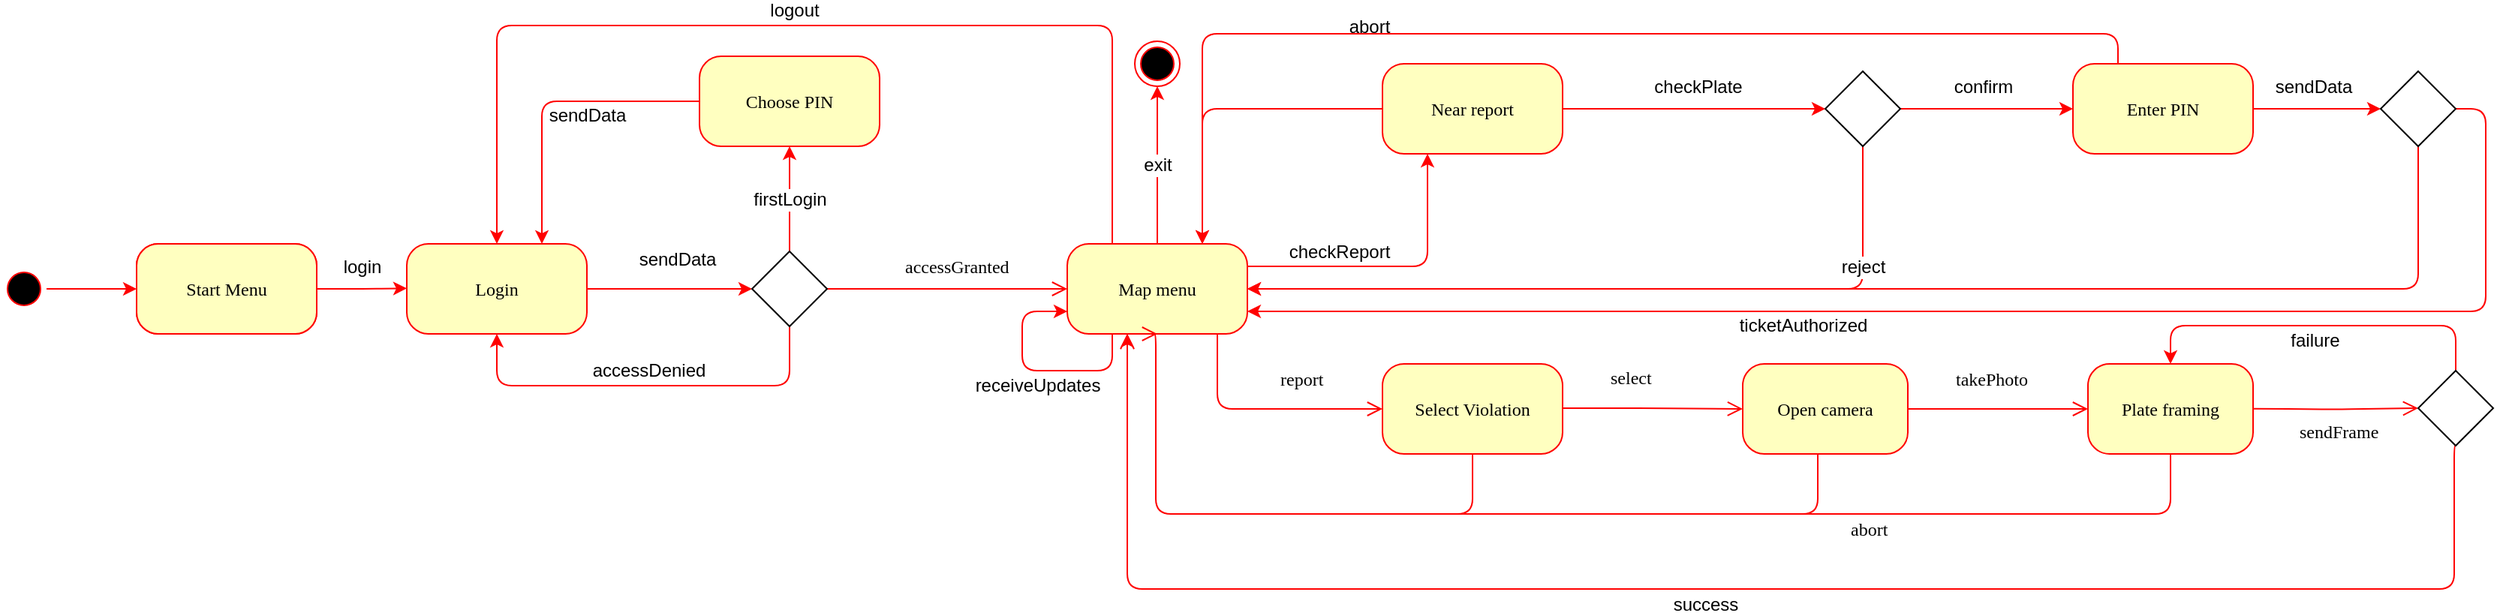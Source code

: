 <mxfile version="12.1.3" type="device" pages="1"><diagram name="Page-1" id="58cdce13-f638-feb5-8d6f-7d28b1aa9fa0"><mxGraphModel dx="768" dy="445" grid="1" gridSize="10" guides="1" tooltips="1" connect="1" arrows="1" fold="1" page="1" pageScale="1" pageWidth="1000" pageHeight="700" background="#ffffff" math="0" shadow="0"><root><mxCell id="0"/><mxCell id="1" parent="0"/><mxCell id="SwtA34O2e3LBedY_maEC-26" value="" style="endArrow=none;html=1;strokeColor=#FF0000;" parent="1" edge="1"><mxGeometry width="50" height="50" relative="1" as="geometry"><mxPoint x="1370" y="475.5" as="sourcePoint"/><mxPoint x="1625" y="425.5" as="targetPoint"/><Array as="points"><mxPoint x="1625" y="475.5"/></Array></mxGeometry></mxCell><mxCell id="SwtA34O2e3LBedY_maEC-9" value="" style="endArrow=none;html=1;strokeColor=#FF0000;" parent="1" edge="1"><mxGeometry width="50" height="50" relative="1" as="geometry"><mxPoint x="1150" y="475.5" as="sourcePoint"/><mxPoint x="1390" y="425.5" as="targetPoint"/><Array as="points"><mxPoint x="1390" y="475.5"/></Array></mxGeometry></mxCell><mxCell id="SwtA34O2e3LBedY_maEC-40" style="edgeStyle=orthogonalEdgeStyle;rounded=1;orthogonalLoop=1;jettySize=auto;html=1;exitX=0.5;exitY=0;exitDx=0;exitDy=0;entryX=0;entryY=0.5;entryDx=0;entryDy=0;strokeColor=#FF0000;fontSize=12;" parent="1" source="382b91b5511bd0f7-1" target="SwtA34O2e3LBedY_maEC-38" edge="1"><mxGeometry relative="1" as="geometry"/></mxCell><mxCell id="382b91b5511bd0f7-1" value="" style="ellipse;html=1;shape=startState;fillColor=#000000;strokeColor=#ff0000;rounded=1;shadow=0;comic=0;labelBackgroundColor=none;fontFamily=Verdana;fontSize=12;fontColor=#000000;align=center;direction=south;" parent="1" vertex="1"><mxGeometry x="180" y="310.5" width="30" height="30" as="geometry"/></mxCell><mxCell id="SwtA34O2e3LBedY_maEC-69" value="exit" style="edgeStyle=orthogonalEdgeStyle;rounded=1;orthogonalLoop=1;jettySize=auto;html=1;exitX=0.5;exitY=0;exitDx=0;exitDy=0;entryX=0.5;entryY=1;entryDx=0;entryDy=0;strokeColor=#FF0000;fontSize=12;fontColor=#000000;" parent="1" source="382b91b5511bd0f7-6" target="SwtA34O2e3LBedY_maEC-34" edge="1"><mxGeometry relative="1" as="geometry"/></mxCell><mxCell id="SwtA34O2e3LBedY_maEC-71" value="logout" style="edgeStyle=orthogonalEdgeStyle;rounded=1;orthogonalLoop=1;jettySize=auto;html=1;exitX=0.25;exitY=0;exitDx=0;exitDy=0;entryX=0.5;entryY=0;entryDx=0;entryDy=0;strokeColor=#FF0000;fontSize=12;fontColor=#000000;" parent="1" source="382b91b5511bd0f7-6" target="SwtA34O2e3LBedY_maEC-53" edge="1"><mxGeometry x="0.021" y="-10" relative="1" as="geometry"><Array as="points"><mxPoint x="920" y="150"/><mxPoint x="510" y="150"/></Array><mxPoint as="offset"/></mxGeometry></mxCell><mxCell id="SwtA34O2e3LBedY_maEC-74" value="abort" style="edgeStyle=orthogonalEdgeStyle;rounded=1;orthogonalLoop=1;jettySize=auto;html=1;exitX=0;exitY=0.5;exitDx=0;exitDy=0;entryX=0.75;entryY=0;entryDx=0;entryDy=0;strokeColor=#FF0000;fontSize=12;fontColor=#000000;" parent="1" source="SwtA34O2e3LBedY_maEC-73" target="382b91b5511bd0f7-6" edge="1"><mxGeometry x="-0.909" y="-55" relative="1" as="geometry"><mxPoint as="offset"/></mxGeometry></mxCell><mxCell id="SwtA34O2e3LBedY_maEC-77" value="checkReport" style="edgeStyle=orthogonalEdgeStyle;rounded=1;orthogonalLoop=1;jettySize=auto;html=1;exitX=1;exitY=0.25;exitDx=0;exitDy=0;strokeColor=#FF0000;fontSize=12;fontColor=#000000;entryX=0.25;entryY=1;entryDx=0;entryDy=0;" parent="1" source="382b91b5511bd0f7-6" target="SwtA34O2e3LBedY_maEC-73" edge="1"><mxGeometry x="-0.375" y="10" relative="1" as="geometry"><mxPoint x="1160" y="236" as="targetPoint"/><Array as="points"><mxPoint x="1130" y="310"/></Array><mxPoint as="offset"/></mxGeometry></mxCell><mxCell id="382b91b5511bd0f7-6" value="Map menu" style="rounded=1;whiteSpace=wrap;html=1;arcSize=24;fillColor=#ffffc0;strokeColor=#ff0000;shadow=0;comic=0;labelBackgroundColor=none;fontFamily=Verdana;fontSize=12;fontColor=#000000;align=center;" parent="1" vertex="1"><mxGeometry x="890" y="295.5" width="120" height="60" as="geometry"/></mxCell><mxCell id="382b91b5511bd0f7-7" value="Select Violation" style="rounded=1;whiteSpace=wrap;html=1;arcSize=24;fillColor=#ffffc0;strokeColor=#ff0000;shadow=0;comic=0;labelBackgroundColor=none;fontFamily=Verdana;fontSize=12;fontColor=#000000;align=center;" parent="1" vertex="1"><mxGeometry x="1100" y="375.5" width="120" height="60" as="geometry"/></mxCell><mxCell id="382b91b5511bd0f7-10" value="Open camera" style="rounded=1;whiteSpace=wrap;html=1;arcSize=24;fillColor=#ffffc0;strokeColor=#ff0000;shadow=0;comic=0;labelBackgroundColor=none;fontFamily=Verdana;fontSize=12;fontColor=#000000;align=center;" parent="1" vertex="1"><mxGeometry x="1340" y="375.5" width="110" height="60" as="geometry"/></mxCell><mxCell id="2a3bc250acf0617d-9" value="accessGranted" style="edgeStyle=orthogonalEdgeStyle;html=1;labelBackgroundColor=none;endArrow=open;endSize=8;strokeColor=#ff0000;fontFamily=Verdana;fontSize=12;align=left;exitX=1;exitY=0.5;exitDx=0;exitDy=0;" parent="1" source="SwtA34O2e3LBedY_maEC-63" target="382b91b5511bd0f7-6" edge="1"><mxGeometry x="0.001" y="34" relative="1" as="geometry"><mxPoint x="800" y="325.5" as="sourcePoint"/><Array as="points"/><mxPoint x="-30" y="19" as="offset"/></mxGeometry></mxCell><mxCell id="2a3bc250acf0617d-10" value="report" style="edgeStyle=orthogonalEdgeStyle;html=1;labelBackgroundColor=none;endArrow=open;endSize=8;strokeColor=#ff0000;fontFamily=Verdana;fontSize=12;align=left;entryX=0;entryY=0.5;" parent="1" target="382b91b5511bd0f7-7" edge="1"><mxGeometry x="0.125" y="20" relative="1" as="geometry"><Array as="points"><mxPoint x="990" y="405.5"/></Array><mxPoint x="990" y="355.5" as="sourcePoint"/><mxPoint as="offset"/></mxGeometry></mxCell><mxCell id="2a3bc250acf0617d-12" style="edgeStyle=orthogonalEdgeStyle;html=1;exitX=0.25;exitY=0;entryX=0.25;entryY=1;labelBackgroundColor=none;endArrow=open;endSize=8;strokeColor=#ff0000;fontFamily=Verdana;fontSize=12;align=left;" parent="1" edge="1"><mxGeometry relative="1" as="geometry"><mxPoint x="930" y="485.5" as="sourcePoint"/><mxPoint x="930" y="355.5" as="targetPoint"/><Array as="points"><mxPoint x="930" y="425.5"/><mxPoint x="930" y="425.5"/></Array></mxGeometry></mxCell><mxCell id="SwtA34O2e3LBedY_maEC-2" value="abort" style="edgeStyle=orthogonalEdgeStyle;html=1;labelBackgroundColor=none;endArrow=open;endSize=8;strokeColor=#ff0000;fontFamily=Verdana;fontSize=12;align=left;exitX=0.5;exitY=1;exitDx=0;exitDy=0;" parent="1" source="382b91b5511bd0f7-7" edge="1"><mxGeometry x="-0.785" y="251" relative="1" as="geometry"><Array as="points"><mxPoint x="1160" y="475.5"/><mxPoint x="949" y="475.5"/></Array><mxPoint x="1160" y="475.5" as="sourcePoint"/><mxPoint x="950" y="355.5" as="targetPoint"/><mxPoint x="250" y="-241" as="offset"/></mxGeometry></mxCell><mxCell id="SwtA34O2e3LBedY_maEC-4" value="select" style="edgeStyle=orthogonalEdgeStyle;html=1;labelBackgroundColor=none;endArrow=open;endSize=8;strokeColor=#ff0000;fontFamily=Verdana;fontSize=12;align=left;entryX=0;entryY=0.5;entryDx=0;entryDy=0;" parent="1" target="382b91b5511bd0f7-10" edge="1"><mxGeometry x="-0.5" y="20" relative="1" as="geometry"><mxPoint x="1220" y="405" as="sourcePoint"/><mxPoint x="1300" y="410.5" as="targetPoint"/><mxPoint as="offset"/><Array as="points"><mxPoint x="1280" y="405.5"/><mxPoint x="1280" y="405.5"/></Array></mxGeometry></mxCell><mxCell id="SwtA34O2e3LBedY_maEC-12" value="takePhoto" style="edgeStyle=orthogonalEdgeStyle;html=1;labelBackgroundColor=none;endArrow=open;endSize=8;strokeColor=#ff0000;fontFamily=Verdana;fontSize=12;align=left;entryX=0;entryY=0.5;entryDx=0;entryDy=0;" parent="1" edge="1"><mxGeometry x="-0.5" y="20" relative="1" as="geometry"><mxPoint x="1450" y="405.5" as="sourcePoint"/><mxPoint x="1570" y="405.5" as="targetPoint"/><mxPoint as="offset"/><Array as="points"><mxPoint x="1450" y="405.5"/><mxPoint x="1450" y="405.5"/></Array></mxGeometry></mxCell><mxCell id="SwtA34O2e3LBedY_maEC-17" value="Plate framing" style="rounded=1;whiteSpace=wrap;html=1;arcSize=24;fillColor=#ffffc0;strokeColor=#ff0000;shadow=0;comic=0;labelBackgroundColor=none;fontFamily=Verdana;fontSize=12;fontColor=#000000;align=center;" parent="1" vertex="1"><mxGeometry x="1570" y="375.5" width="110" height="60" as="geometry"/></mxCell><mxCell id="SwtA34O2e3LBedY_maEC-24" value="sendFrame" style="edgeStyle=orthogonalEdgeStyle;html=1;labelBackgroundColor=none;endArrow=open;endSize=8;strokeColor=#ff0000;fontFamily=Verdana;fontSize=12;align=left;entryX=0;entryY=0.5;entryDx=0;entryDy=0;" parent="1" target="SwtA34O2e3LBedY_maEC-25" edge="1"><mxGeometry x="-0.455" y="-15" relative="1" as="geometry"><mxPoint x="1680" y="405.333" as="sourcePoint"/><mxPoint x="1800" y="405.333" as="targetPoint"/><mxPoint x="-1" as="offset"/><Array as="points"/></mxGeometry></mxCell><mxCell id="SwtA34O2e3LBedY_maEC-31" value="success" style="edgeStyle=orthogonalEdgeStyle;rounded=1;orthogonalLoop=1;jettySize=auto;html=1;exitX=0.5;exitY=1;exitDx=0;exitDy=0;entryX=0.5;entryY=1;entryDx=0;entryDy=0;strokeColor=#FF0000;fontSize=12;" parent="1" source="SwtA34O2e3LBedY_maEC-25" edge="1"><mxGeometry x="0.035" y="10" relative="1" as="geometry"><mxPoint x="930" y="355.5" as="targetPoint"/><Array as="points"><mxPoint x="1814" y="525.5"/><mxPoint x="930" y="525.5"/></Array><mxPoint as="offset"/></mxGeometry></mxCell><mxCell id="SwtA34O2e3LBedY_maEC-97" value="failure" style="edgeStyle=orthogonalEdgeStyle;rounded=1;orthogonalLoop=1;jettySize=auto;html=1;exitX=0.5;exitY=0;exitDx=0;exitDy=0;entryX=0.5;entryY=0;entryDx=0;entryDy=0;strokeColor=#FF0000;fontSize=12;fontColor=#000000;" parent="1" source="SwtA34O2e3LBedY_maEC-25" target="SwtA34O2e3LBedY_maEC-17" edge="1"><mxGeometry x="0.015" y="10" relative="1" as="geometry"><Array as="points"><mxPoint x="1815" y="350"/><mxPoint x="1625" y="350"/></Array><mxPoint as="offset"/></mxGeometry></mxCell><mxCell id="SwtA34O2e3LBedY_maEC-25" value="" style="rhombus;whiteSpace=wrap;html=1;" parent="1" vertex="1"><mxGeometry x="1790" y="380" width="50" height="50" as="geometry"/></mxCell><mxCell id="SwtA34O2e3LBedY_maEC-34" value="" style="ellipse;html=1;shape=endState;fillColor=#000000;strokeColor=#ff0000;fontSize=12;" parent="1" vertex="1"><mxGeometry x="935" y="160.5" width="30" height="30" as="geometry"/></mxCell><mxCell id="SwtA34O2e3LBedY_maEC-38" value="Start Menu" style="rounded=1;whiteSpace=wrap;html=1;arcSize=24;fillColor=#ffffc0;strokeColor=#ff0000;shadow=0;comic=0;labelBackgroundColor=none;fontFamily=Verdana;fontSize=12;fontColor=#000000;align=center;" parent="1" vertex="1"><mxGeometry x="270" y="295.5" width="120" height="60" as="geometry"/></mxCell><mxCell id="SwtA34O2e3LBedY_maEC-50" value="login" style="edgeStyle=orthogonalEdgeStyle;rounded=1;orthogonalLoop=1;jettySize=auto;html=1;exitX=1;exitY=0.5;exitDx=0;exitDy=0;strokeColor=#FF0000;fontSize=12;" parent="1" source="SwtA34O2e3LBedY_maEC-43" edge="1"><mxGeometry x="0.016" y="15" relative="1" as="geometry"><mxPoint x="450" y="325.167" as="targetPoint"/><mxPoint as="offset"/></mxGeometry></mxCell><mxCell id="SwtA34O2e3LBedY_maEC-43" value="Start Menu" style="rounded=1;whiteSpace=wrap;html=1;arcSize=24;fillColor=#ffffc0;strokeColor=#ff0000;shadow=0;comic=0;labelBackgroundColor=none;fontFamily=Verdana;fontSize=12;fontColor=#000000;align=center;" parent="1" vertex="1"><mxGeometry x="270" y="295.5" width="120" height="60" as="geometry"/></mxCell><mxCell id="SwtA34O2e3LBedY_maEC-65" value="sendData" style="edgeStyle=orthogonalEdgeStyle;rounded=1;orthogonalLoop=1;jettySize=auto;html=1;exitX=1;exitY=0.5;exitDx=0;exitDy=0;entryX=0;entryY=0.5;entryDx=0;entryDy=0;strokeColor=#FF0000;fontSize=12;fontColor=#000000;" parent="1" source="SwtA34O2e3LBedY_maEC-53" target="SwtA34O2e3LBedY_maEC-63" edge="1"><mxGeometry x="0.088" y="20" relative="1" as="geometry"><mxPoint as="offset"/></mxGeometry></mxCell><mxCell id="SwtA34O2e3LBedY_maEC-53" value="Login" style="rounded=1;whiteSpace=wrap;html=1;arcSize=24;fillColor=#ffffc0;strokeColor=#ff0000;shadow=0;comic=0;labelBackgroundColor=none;fontFamily=Verdana;fontSize=12;fontColor=#000000;align=center;" parent="1" vertex="1"><mxGeometry x="450" y="295.5" width="120" height="60" as="geometry"/></mxCell><mxCell id="SwtA34O2e3LBedY_maEC-66" value="accessDenied" style="edgeStyle=orthogonalEdgeStyle;rounded=1;orthogonalLoop=1;jettySize=auto;html=1;exitX=0.5;exitY=1;exitDx=0;exitDy=0;entryX=0.5;entryY=1;entryDx=0;entryDy=0;strokeColor=#FF0000;fontSize=12;fontColor=#000000;" parent="1" source="SwtA34O2e3LBedY_maEC-63" target="SwtA34O2e3LBedY_maEC-53" edge="1"><mxGeometry x="-0.005" y="-10" relative="1" as="geometry"><Array as="points"><mxPoint x="705" y="390"/><mxPoint x="510" y="390"/></Array><mxPoint as="offset"/></mxGeometry></mxCell><mxCell id="SwtA34O2e3LBedY_maEC-102" value="firstLogin" style="edgeStyle=orthogonalEdgeStyle;rounded=1;orthogonalLoop=1;jettySize=auto;html=1;exitX=0.5;exitY=0;exitDx=0;exitDy=0;entryX=0.5;entryY=1;entryDx=0;entryDy=0;strokeColor=#FF0000;fontSize=12;fontColor=#000000;" parent="1" source="SwtA34O2e3LBedY_maEC-63" target="SwtA34O2e3LBedY_maEC-101" edge="1"><mxGeometry relative="1" as="geometry"/></mxCell><mxCell id="SwtA34O2e3LBedY_maEC-63" value="" style="rhombus;whiteSpace=wrap;html=1;" parent="1" vertex="1"><mxGeometry x="680.0" y="300.5" width="50" height="50" as="geometry"/></mxCell><mxCell id="SwtA34O2e3LBedY_maEC-86" value="checkPlate" style="edgeStyle=orthogonalEdgeStyle;rounded=1;orthogonalLoop=1;jettySize=auto;html=1;exitX=1;exitY=0.5;exitDx=0;exitDy=0;strokeColor=#FF0000;fontSize=12;fontColor=#000000;entryX=0;entryY=0.5;entryDx=0;entryDy=0;" parent="1" source="SwtA34O2e3LBedY_maEC-73" target="SwtA34O2e3LBedY_maEC-80" edge="1"><mxGeometry x="0.031" y="15" relative="1" as="geometry"><mxPoint x="1240.143" y="205.429" as="targetPoint"/><mxPoint as="offset"/></mxGeometry></mxCell><mxCell id="SwtA34O2e3LBedY_maEC-73" value="Near report" style="rounded=1;whiteSpace=wrap;html=1;arcSize=24;fillColor=#ffffc0;strokeColor=#ff0000;shadow=0;comic=0;labelBackgroundColor=none;fontFamily=Verdana;fontSize=12;fontColor=#000000;align=center;" parent="1" vertex="1"><mxGeometry x="1100" y="175.5" width="120" height="60" as="geometry"/></mxCell><mxCell id="SwtA34O2e3LBedY_maEC-88" value="confirm" style="edgeStyle=orthogonalEdgeStyle;rounded=1;orthogonalLoop=1;jettySize=auto;html=1;exitX=1;exitY=0.5;exitDx=0;exitDy=0;entryX=0;entryY=0.5;entryDx=0;entryDy=0;strokeColor=#FF0000;fontSize=12;fontColor=#000000;" parent="1" source="SwtA34O2e3LBedY_maEC-80" target="SwtA34O2e3LBedY_maEC-87" edge="1"><mxGeometry x="-0.04" y="15" relative="1" as="geometry"><mxPoint as="offset"/></mxGeometry></mxCell><mxCell id="SwtA34O2e3LBedY_maEC-93" value="reject" style="edgeStyle=orthogonalEdgeStyle;rounded=1;orthogonalLoop=1;jettySize=auto;html=1;exitX=0.5;exitY=1;exitDx=0;exitDy=0;entryX=1;entryY=0.5;entryDx=0;entryDy=0;strokeColor=#FF0000;fontSize=12;fontColor=#000000;" parent="1" source="SwtA34O2e3LBedY_maEC-80" target="382b91b5511bd0f7-6" edge="1"><mxGeometry x="-0.683" relative="1" as="geometry"><mxPoint as="offset"/></mxGeometry></mxCell><mxCell id="SwtA34O2e3LBedY_maEC-80" value="" style="rhombus;whiteSpace=wrap;html=1;" parent="1" vertex="1"><mxGeometry x="1395" y="180.5" width="50" height="50" as="geometry"/></mxCell><mxCell id="SwtA34O2e3LBedY_maEC-92" style="edgeStyle=orthogonalEdgeStyle;rounded=1;orthogonalLoop=1;jettySize=auto;html=1;exitX=0.25;exitY=0;exitDx=0;exitDy=0;entryX=0.75;entryY=0;entryDx=0;entryDy=0;strokeColor=#FF0000;fontSize=12;fontColor=#000000;" parent="1" source="SwtA34O2e3LBedY_maEC-87" target="382b91b5511bd0f7-6" edge="1"><mxGeometry relative="1" as="geometry"/></mxCell><mxCell id="SwtA34O2e3LBedY_maEC-94" value="sendData" style="edgeStyle=orthogonalEdgeStyle;rounded=1;orthogonalLoop=1;jettySize=auto;html=1;exitX=1;exitY=0.5;exitDx=0;exitDy=0;entryX=0;entryY=0.5;entryDx=0;entryDy=0;strokeColor=#FF0000;fontSize=12;fontColor=#000000;" parent="1" source="SwtA34O2e3LBedY_maEC-87" target="SwtA34O2e3LBedY_maEC-89" edge="1"><mxGeometry x="-0.058" y="15" relative="1" as="geometry"><mxPoint as="offset"/></mxGeometry></mxCell><mxCell id="SwtA34O2e3LBedY_maEC-87" value="Enter PIN" style="rounded=1;whiteSpace=wrap;html=1;arcSize=24;fillColor=#ffffc0;strokeColor=#ff0000;shadow=0;comic=0;labelBackgroundColor=none;fontFamily=Verdana;fontSize=12;fontColor=#000000;align=center;" parent="1" vertex="1"><mxGeometry x="1560" y="175.5" width="120" height="60" as="geometry"/></mxCell><mxCell id="SwtA34O2e3LBedY_maEC-96" style="edgeStyle=orthogonalEdgeStyle;rounded=1;orthogonalLoop=1;jettySize=auto;html=1;exitX=0.5;exitY=1;exitDx=0;exitDy=0;entryX=1;entryY=0.5;entryDx=0;entryDy=0;strokeColor=#FF0000;fontSize=12;fontColor=#000000;" parent="1" source="SwtA34O2e3LBedY_maEC-89" target="382b91b5511bd0f7-6" edge="1"><mxGeometry relative="1" as="geometry"/></mxCell><mxCell id="SwtA34O2e3LBedY_maEC-98" value="ticketAuthorized" style="edgeStyle=orthogonalEdgeStyle;rounded=1;orthogonalLoop=1;jettySize=auto;html=1;exitX=1;exitY=0.5;exitDx=0;exitDy=0;entryX=1;entryY=0.75;entryDx=0;entryDy=0;strokeColor=#FF0000;fontSize=12;fontColor=#000000;" parent="1" source="SwtA34O2e3LBedY_maEC-89" target="382b91b5511bd0f7-6" edge="1"><mxGeometry x="0.245" y="9" relative="1" as="geometry"><mxPoint as="offset"/></mxGeometry></mxCell><mxCell id="SwtA34O2e3LBedY_maEC-89" value="" style="rhombus;whiteSpace=wrap;html=1;" parent="1" vertex="1"><mxGeometry x="1765" y="180.5" width="50" height="50" as="geometry"/></mxCell><mxCell id="SwtA34O2e3LBedY_maEC-103" value="sendData" style="edgeStyle=orthogonalEdgeStyle;rounded=1;orthogonalLoop=1;jettySize=auto;html=1;exitX=0;exitY=0.5;exitDx=0;exitDy=0;entryX=0.75;entryY=0;entryDx=0;entryDy=0;strokeColor=#FF0000;fontSize=12;fontColor=#000000;" parent="1" source="SwtA34O2e3LBedY_maEC-101" target="SwtA34O2e3LBedY_maEC-53" edge="1"><mxGeometry x="-0.25" y="9" relative="1" as="geometry"><mxPoint as="offset"/></mxGeometry></mxCell><mxCell id="SwtA34O2e3LBedY_maEC-101" value="Choose PIN" style="rounded=1;whiteSpace=wrap;html=1;arcSize=24;fillColor=#ffffc0;strokeColor=#ff0000;shadow=0;comic=0;labelBackgroundColor=none;fontFamily=Verdana;fontSize=12;fontColor=#000000;align=center;" parent="1" vertex="1"><mxGeometry x="645" y="170.5" width="120" height="60" as="geometry"/></mxCell><mxCell id="0sRwvrCpldWPMPmoCKp4-1" value="receiveUpdates" style="edgeStyle=orthogonalEdgeStyle;rounded=1;orthogonalLoop=1;jettySize=auto;html=1;exitX=0.25;exitY=1;exitDx=0;exitDy=0;entryX=0;entryY=0.75;entryDx=0;entryDy=0;strokeColor=#FF0000;fontSize=12;fontColor=#000000;" edge="1" parent="1" source="382b91b5511bd0f7-6" target="382b91b5511bd0f7-6"><mxGeometry x="-0.033" y="10" relative="1" as="geometry"><Array as="points"><mxPoint x="920" y="380"/><mxPoint x="860" y="380"/><mxPoint x="860" y="341"/></Array><mxPoint as="offset"/></mxGeometry></mxCell></root></mxGraphModel></diagram></mxfile>